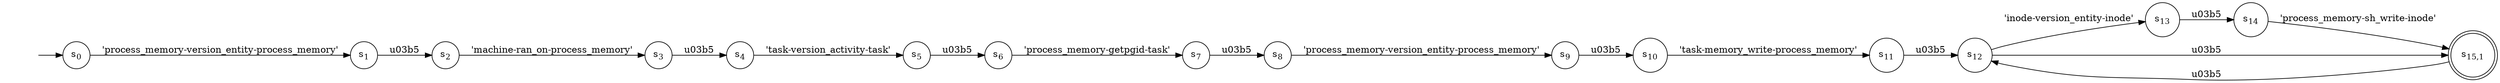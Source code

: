 digraph NFA {
    rankdir = LR;
    I [style = invis];
    I -> S0;
    S0 [label = <s<sub>0</sub>>, shape = circle];
    S1 [label = <s<sub>1</sub>>, shape = circle];
    S2 [label = <s<sub>2</sub>>, shape = circle];
    S3 [label = <s<sub>3</sub>>, shape = circle];
    S4 [label = <s<sub>4</sub>>, shape = circle];
    S5 [label = <s<sub>5</sub>>, shape = circle];
    S6 [label = <s<sub>6</sub>>, shape = circle];
    S7 [label = <s<sub>7</sub>>, shape = circle];
    S8 [label = <s<sub>8</sub>>, shape = circle];
    S9 [label = <s<sub>9</sub>>, shape = circle];
    S10 [label = <s<sub>10</sub>>, shape = circle];
    S11 [label = <s<sub>11</sub>>, shape = circle];
    S12 [label = <s<sub>12</sub>>, shape = circle];
    S13 [label = <s<sub>13</sub>>, shape = circle];
    S14 [label = <s<sub>14</sub>>, shape = circle];
    S15 [label = <s<sub>15,1</sub>>, shape = circle, peripheries = 2];
    S15 -> S12 [label = "\u03b5"];
    S14 -> S15 [label = "'process_memory-sh_write-inode'"];
    S13 -> S14 [label = "\u03b5"];
    S12 -> S13 [label = "'inode-version_entity-inode'"];
    S12 -> S15 [label = "\u03b5"];
    S11 -> S12 [label = "\u03b5"];
    S10 -> S11 [label = "'task-memory_write-process_memory'"];
    S9 -> S10 [label = "\u03b5"];
    S8 -> S9 [label = "'process_memory-version_entity-process_memory'"];
    S7 -> S8 [label = "\u03b5"];
    S6 -> S7 [label = "'process_memory-getpgid-task'"];
    S5 -> S6 [label = "\u03b5"];
    S4 -> S5 [label = "'task-version_activity-task'"];
    S3 -> S4 [label = "\u03b5"];
    S2 -> S3 [label = "'machine-ran_on-process_memory'"];
    S1 -> S2 [label = "\u03b5"];
    S0 -> S1 [label = "'process_memory-version_entity-process_memory'"];
}
